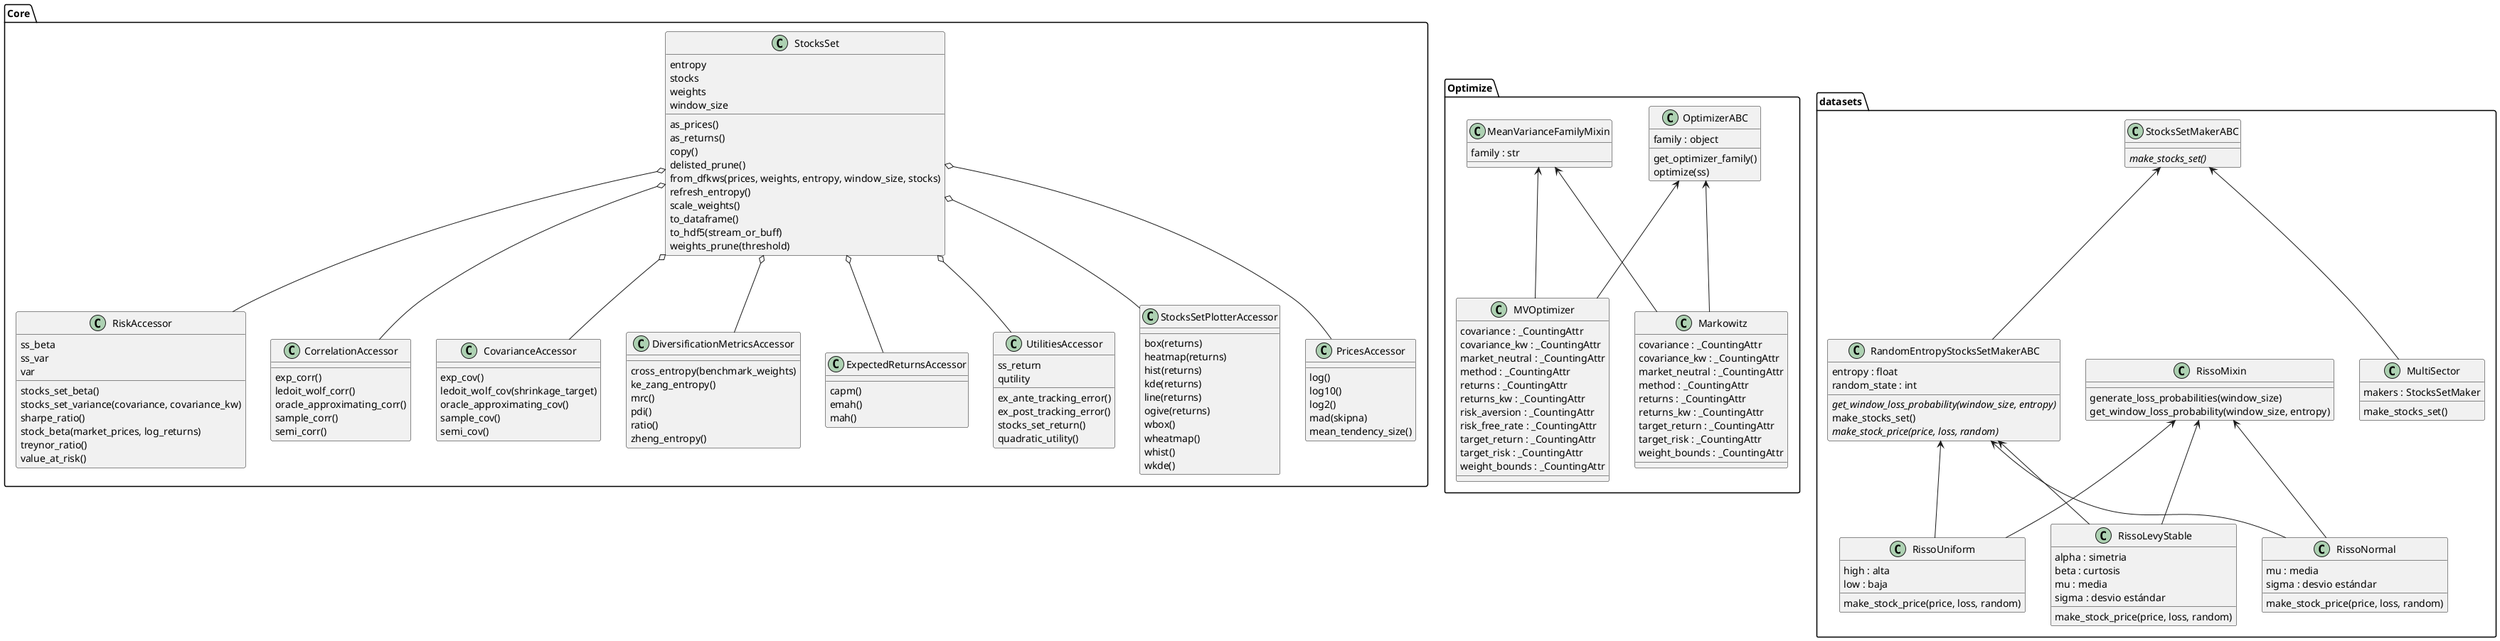 @startuml classes_garpar
set namespaceSeparator none
package Core {
  class "StocksSet" as garpar.core.stocks_set.StocksSet {
    entropy
    stocks
    weights
    window_size
    as_prices()
    as_returns()
    copy()
    delisted_prune()
    from_dfkws(prices, weights, entropy, window_size, stocks)
    refresh_entropy()
    scale_weights()
    to_dataframe()
    to_hdf5(stream_or_buff)
    weights_prune(threshold)
  }
  class "StocksSetPlotterAccessor" as garpar.core.plot_acc.StocksSetPlotterAccessor {
    box(returns)
    heatmap(returns)
    hist(returns)
    kde(returns)
    line(returns)
    ogive(returns)
    wbox()
    wheatmap()
    whist()
    wkde()
  }
  class "PricesAccessor" as garpar.core.prices_acc.PricesAccessor {
    log()
    log10()
    log2()
    mad(skipna)
    mean_tendency_size()
  }
  class "RiskAccessor" as garpar.core.risk_acc.RiskAccessor {
    ss_beta
    ss_var
    var
    stocks_set_beta()
    stocks_set_variance(covariance, covariance_kw)
    sharpe_ratio()
    stock_beta(market_prices, log_returns)
    treynor_ratio()
    value_at_risk()
  }
  class "CorrelationAccessor" as garpar.core.covcorr_acc.CorrelationAccessor {
    exp_corr()
    ledoit_wolf_corr()
    oracle_approximating_corr()
    sample_corr()
    semi_corr()
  }
  class "CovarianceAccessor" as garpar.core.covcorr_acc.CovarianceAccessor {
    exp_cov()
    ledoit_wolf_cov(shrinkage_target)
    oracle_approximating_cov()
    sample_cov()
    semi_cov()
  }
  class "DiversificationMetricsAccessor" as garpar.core.div_acc.DiversificationMetricsAccessor {
    cross_entropy(benchmark_weights)
    ke_zang_entropy()
    mrc()
    pdi()
    ratio()
    zheng_entropy()
  }
  class "ExpectedReturnsAccessor" as garpar.core.ereturns_acc.ExpectedReturnsAccessor {
    capm()
    emah()
    mah()
  }
  class "UtilitiesAccessor" as garpar.core.utilities_acc.UtilitiesAccessor {
    ss_return
    qutility
    ex_ante_tracking_error()
    ex_post_tracking_error()
    stocks_set_return()
    quadratic_utility()
  }
}
package Optimize {
  class "MVOptimizer" as garpar.optimize.mean_variance.MVOptimizer {
    covariance : _CountingAttr
    covariance_kw : _CountingAttr
    market_neutral : _CountingAttr
    method : _CountingAttr
    returns : _CountingAttr
    returns_kw : _CountingAttr
    risk_aversion : _CountingAttr
    risk_free_rate : _CountingAttr
    target_return : _CountingAttr
    target_risk : _CountingAttr
    weight_bounds : _CountingAttr
  }
  class "Markowitz" as garpar.optimize.mean_variance.Markowitz {
    covariance : _CountingAttr
    covariance_kw : _CountingAttr
    market_neutral : _CountingAttr
    method : _CountingAttr
    returns : _CountingAttr
    returns_kw : _CountingAttr
    target_return : _CountingAttr
    target_risk : _CountingAttr
    weight_bounds : _CountingAttr
  }
  class "MeanVarianceFamilyMixin" as garpar.optimize.opt_base.MeanVarianceFamilyMixin {
    family : str
  }
  class "OptimizerABC" as garpar.optimize.opt_base.OptimizerABC {
    family : object
    get_optimizer_family()
    optimize(ss)
  }
}
package datasets {
  class "MultiSector" as garpar.datasets.multisector.MultiSector {
    makers : StocksSetMaker
    make_stocks_set()
  }
  class "StocksSetMakerABC" as garpar.datasets.ds_base.StocksSetMakerABC {
    {abstract}make_stocks_set()
  }
  class "RandomEntropyStocksSetMakerABC" as garpar.datasets.ds_base.RandomEntropyStocksSetMakerABC {
    entropy : float
    random_state : int
    {abstract}get_window_loss_probability(window_size, entropy)
    make_stocks_set()
    {abstract}make_stock_price(price, loss, random)
  }
  class "RissoMixin" as garpar.datasets.risso.RissoMixin {
    generate_loss_probabilities(window_size)
    get_window_loss_probability(window_size, entropy)
  }
  class "RissoLevyStable" as garpar.datasets.risso.RissoLevyStable {
    alpha : simetria
    beta : curtosis
    mu : media
    sigma : desvio estándar
    make_stock_price(price, loss, random)
  }
  class "RissoNormal" as garpar.datasets.risso.RissoNormal {
    mu : media
    sigma : desvio estándar
    make_stock_price(price, loss, random)
  }
  class "RissoUniform" as garpar.datasets.risso.RissoUniform {
    high : alta
    low : baja
    make_stock_price(price, loss, random)
  }
}

garpar.datasets.ds_base.RandomEntropyStocksSetMakerABC -u-> garpar.datasets.ds_base.StocksSetMakerABC
garpar.datasets.multisector.MultiSector -u-> garpar.datasets.ds_base.StocksSetMakerABC
garpar.datasets.risso.RissoLevyStable -u-> garpar.datasets.ds_base.RandomEntropyStocksSetMakerABC
garpar.datasets.risso.RissoLevyStable -u-> garpar.datasets.risso.RissoMixin
garpar.datasets.risso.RissoNormal -u-> garpar.datasets.ds_base.RandomEntropyStocksSetMakerABC
garpar.datasets.risso.RissoNormal -u-> garpar.datasets.risso.RissoMixin
garpar.datasets.risso.RissoUniform -u-> garpar.datasets.ds_base.RandomEntropyStocksSetMakerABC
garpar.datasets.risso.RissoUniform -u-> garpar.datasets.risso.RissoMixin
garpar.optimize.mean_variance.MVOptimizer -u-> garpar.optimize.opt_base.MeanVarianceFamilyMixin
garpar.optimize.mean_variance.MVOptimizer -u-> garpar.optimize.opt_base.OptimizerABC
garpar.optimize.mean_variance.Markowitz -u-> garpar.optimize.opt_base.MeanVarianceFamilyMixin
garpar.optimize.mean_variance.Markowitz -u-> garpar.optimize.opt_base.OptimizerABC

garpar.core.stocks_set.StocksSet o-- garpar.core.div_acc.DiversificationMetricsAccessor
garpar.core.stocks_set.StocksSet o-- garpar.core.plot_acc.StocksSetPlotterAccessor
garpar.core.stocks_set.StocksSet o-- garpar.core.risk_acc.RiskAccessor
garpar.core.stocks_set.StocksSet o-- garpar.core.prices_acc.PricesAccessor
garpar.core.stocks_set.StocksSet o-- garpar.core.covcorr_acc.CovarianceAccessor
garpar.core.stocks_set.StocksSet o-- garpar.core.covcorr_acc.CorrelationAccessor
garpar.core.stocks_set.StocksSet o-- garpar.core.ereturns_acc.ExpectedReturnsAccessor
garpar.core.stocks_set.StocksSet o-- garpar.core.utilities_acc.UtilitiesAccessor

@enduml
